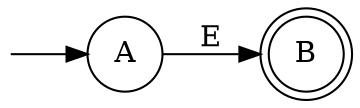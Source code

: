 digraph {
  rankdir = LR;
  margin = 0;
  node [shape=circle];

  start [label="", shape=none, width=0, height=0];
  A  [label="A"];
  B  [label="B", shape=doublecircle];

  start-> A;
  A -> B [label="E"];
}
